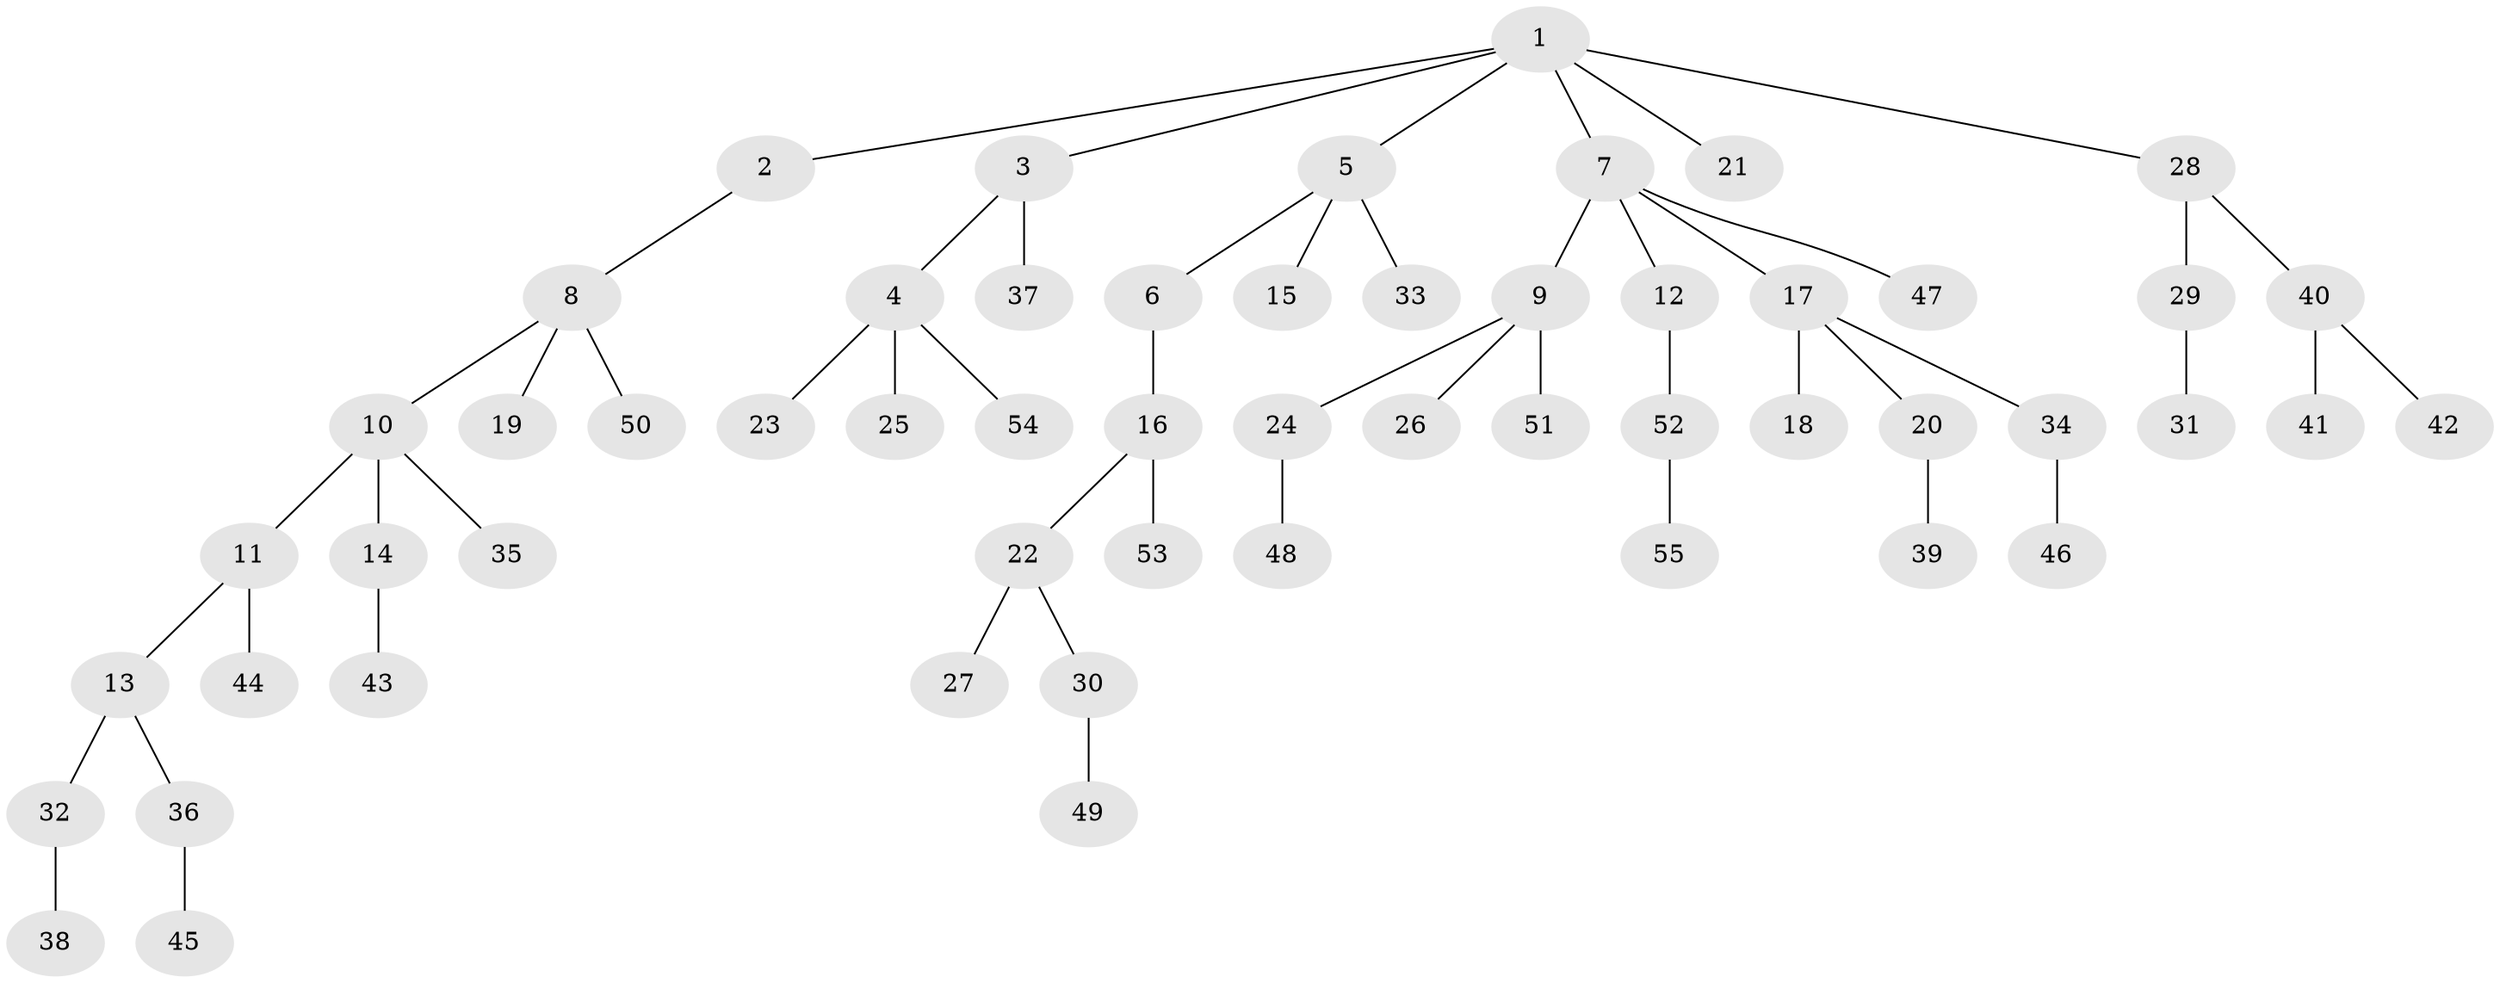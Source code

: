 // Generated by graph-tools (version 1.1) at 2025/50/03/09/25 03:50:19]
// undirected, 55 vertices, 54 edges
graph export_dot {
graph [start="1"]
  node [color=gray90,style=filled];
  1;
  2;
  3;
  4;
  5;
  6;
  7;
  8;
  9;
  10;
  11;
  12;
  13;
  14;
  15;
  16;
  17;
  18;
  19;
  20;
  21;
  22;
  23;
  24;
  25;
  26;
  27;
  28;
  29;
  30;
  31;
  32;
  33;
  34;
  35;
  36;
  37;
  38;
  39;
  40;
  41;
  42;
  43;
  44;
  45;
  46;
  47;
  48;
  49;
  50;
  51;
  52;
  53;
  54;
  55;
  1 -- 2;
  1 -- 3;
  1 -- 5;
  1 -- 7;
  1 -- 21;
  1 -- 28;
  2 -- 8;
  3 -- 4;
  3 -- 37;
  4 -- 23;
  4 -- 25;
  4 -- 54;
  5 -- 6;
  5 -- 15;
  5 -- 33;
  6 -- 16;
  7 -- 9;
  7 -- 12;
  7 -- 17;
  7 -- 47;
  8 -- 10;
  8 -- 19;
  8 -- 50;
  9 -- 24;
  9 -- 26;
  9 -- 51;
  10 -- 11;
  10 -- 14;
  10 -- 35;
  11 -- 13;
  11 -- 44;
  12 -- 52;
  13 -- 32;
  13 -- 36;
  14 -- 43;
  16 -- 22;
  16 -- 53;
  17 -- 18;
  17 -- 20;
  17 -- 34;
  20 -- 39;
  22 -- 27;
  22 -- 30;
  24 -- 48;
  28 -- 29;
  28 -- 40;
  29 -- 31;
  30 -- 49;
  32 -- 38;
  34 -- 46;
  36 -- 45;
  40 -- 41;
  40 -- 42;
  52 -- 55;
}
